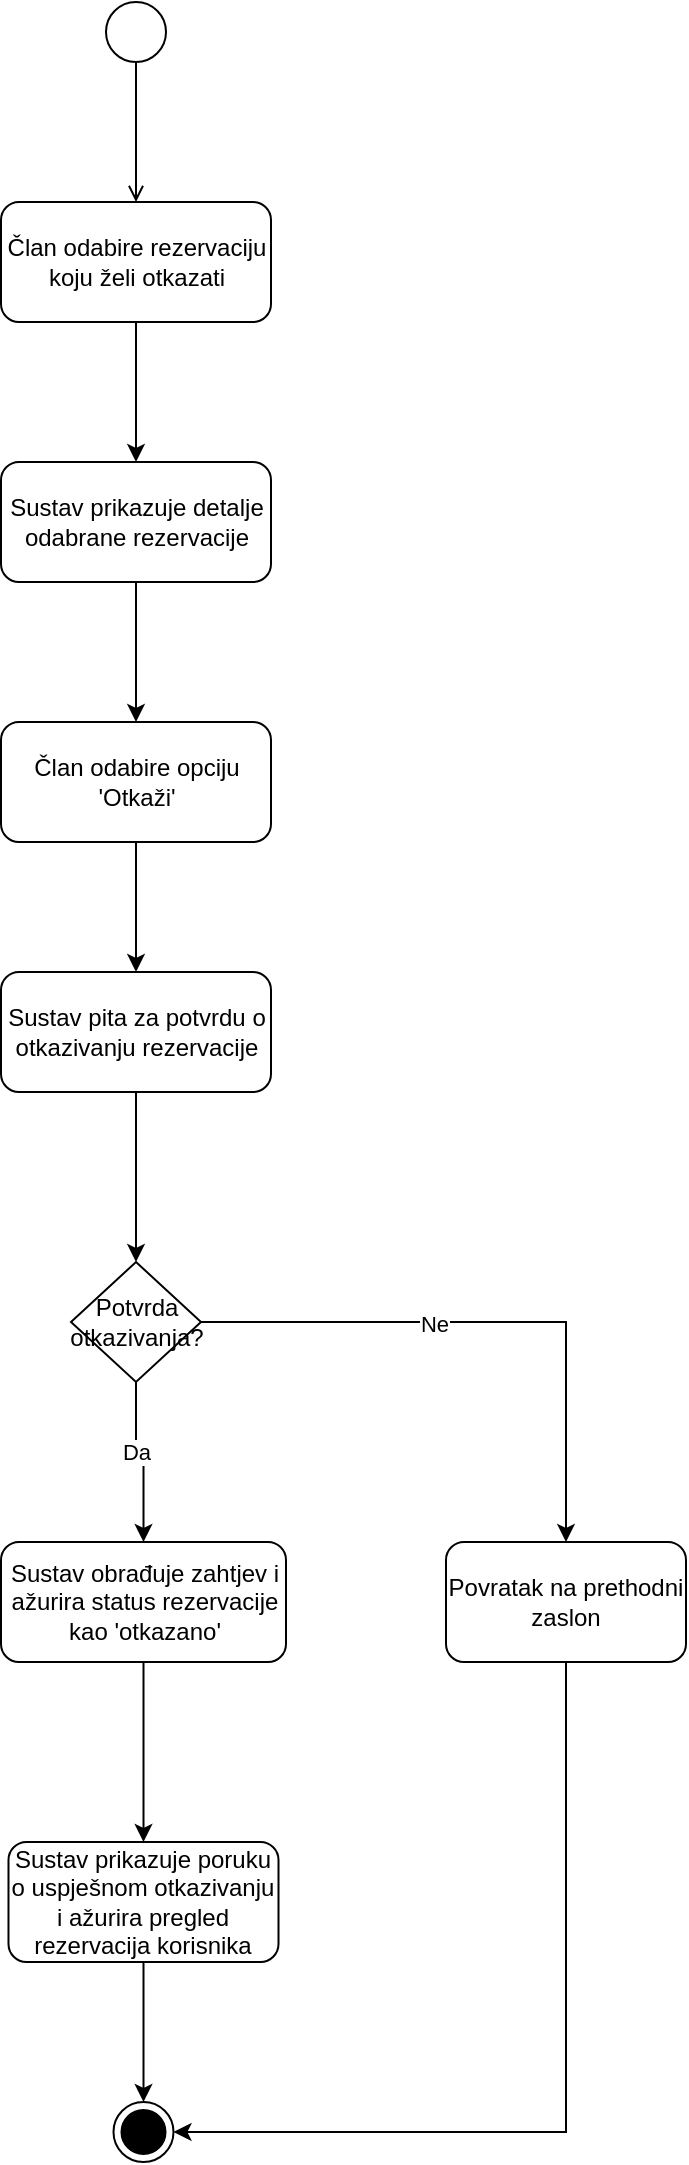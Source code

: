 <mxfile version="24.1.0" type="device">
  <diagram name="Page-1" id="xDaVeKamHTBnc9Jzc4uw">
    <mxGraphModel dx="1050" dy="621" grid="1" gridSize="10" guides="1" tooltips="1" connect="1" arrows="1" fold="1" page="1" pageScale="1" pageWidth="827" pageHeight="1169" math="0" shadow="0">
      <root>
        <mxCell id="0" />
        <mxCell id="1" parent="0" />
        <mxCell id="SZKvUdCPTvzaIEL8fsb9-1" value="" style="ellipse;html=1;" vertex="1" parent="1">
          <mxGeometry x="380" y="70" width="30" height="30" as="geometry" />
        </mxCell>
        <mxCell id="SZKvUdCPTvzaIEL8fsb9-2" value="" style="endArrow=open;html=1;rounded=0;align=center;verticalAlign=top;endFill=0;labelBackgroundColor=none;endSize=6;entryX=0.5;entryY=0;entryDx=0;entryDy=0;" edge="1" parent="1" source="SZKvUdCPTvzaIEL8fsb9-1" target="SZKvUdCPTvzaIEL8fsb9-4">
          <mxGeometry relative="1" as="geometry">
            <mxPoint x="395" y="160" as="targetPoint" />
          </mxGeometry>
        </mxCell>
        <mxCell id="SZKvUdCPTvzaIEL8fsb9-3" style="edgeStyle=orthogonalEdgeStyle;rounded=0;orthogonalLoop=1;jettySize=auto;html=1;exitX=0.5;exitY=1;exitDx=0;exitDy=0;entryX=0.5;entryY=0;entryDx=0;entryDy=0;" edge="1" parent="1" source="SZKvUdCPTvzaIEL8fsb9-4" target="SZKvUdCPTvzaIEL8fsb9-6">
          <mxGeometry relative="1" as="geometry">
            <mxPoint x="395" y="300" as="targetPoint" />
          </mxGeometry>
        </mxCell>
        <mxCell id="SZKvUdCPTvzaIEL8fsb9-4" value="Član odabire rezervaciju koju želi otkazati" style="rounded=1;whiteSpace=wrap;html=1;" vertex="1" parent="1">
          <mxGeometry x="327.5" y="170" width="135" height="60" as="geometry" />
        </mxCell>
        <mxCell id="SZKvUdCPTvzaIEL8fsb9-5" style="edgeStyle=orthogonalEdgeStyle;rounded=0;orthogonalLoop=1;jettySize=auto;html=1;exitX=0.5;exitY=1;exitDx=0;exitDy=0;entryX=0.5;entryY=0;entryDx=0;entryDy=0;" edge="1" parent="1" source="SZKvUdCPTvzaIEL8fsb9-6" target="SZKvUdCPTvzaIEL8fsb9-8">
          <mxGeometry relative="1" as="geometry" />
        </mxCell>
        <mxCell id="SZKvUdCPTvzaIEL8fsb9-6" value="Sustav prikazuje detalje odabrane rezervacije" style="rounded=1;whiteSpace=wrap;html=1;" vertex="1" parent="1">
          <mxGeometry x="327.5" y="300" width="135" height="60" as="geometry" />
        </mxCell>
        <mxCell id="SZKvUdCPTvzaIEL8fsb9-8" value="Član odabire opciju &#39;Otkaži&#39;" style="rounded=1;whiteSpace=wrap;html=1;" vertex="1" parent="1">
          <mxGeometry x="327.5" y="430" width="135" height="60" as="geometry" />
        </mxCell>
        <mxCell id="SZKvUdCPTvzaIEL8fsb9-9" style="edgeStyle=orthogonalEdgeStyle;rounded=0;orthogonalLoop=1;jettySize=auto;html=1;exitX=0.5;exitY=1;exitDx=0;exitDy=0;entryX=0.5;entryY=0;entryDx=0;entryDy=0;" edge="1" parent="1" source="SZKvUdCPTvzaIEL8fsb9-8" target="SZKvUdCPTvzaIEL8fsb9-12">
          <mxGeometry relative="1" as="geometry">
            <mxPoint x="395" y="620" as="sourcePoint" />
          </mxGeometry>
        </mxCell>
        <mxCell id="SZKvUdCPTvzaIEL8fsb9-11" style="edgeStyle=orthogonalEdgeStyle;rounded=0;orthogonalLoop=1;jettySize=auto;html=1;exitX=0.5;exitY=1;exitDx=0;exitDy=0;entryX=0.5;entryY=0;entryDx=0;entryDy=0;" edge="1" parent="1" source="SZKvUdCPTvzaIEL8fsb9-12" target="SZKvUdCPTvzaIEL8fsb9-16">
          <mxGeometry relative="1" as="geometry" />
        </mxCell>
        <mxCell id="SZKvUdCPTvzaIEL8fsb9-12" value="Sustav pita za potvrdu o otkazivanju rezervacije" style="rounded=1;whiteSpace=wrap;html=1;" vertex="1" parent="1">
          <mxGeometry x="327.5" y="555" width="135" height="60" as="geometry" />
        </mxCell>
        <mxCell id="SZKvUdCPTvzaIEL8fsb9-13" style="edgeStyle=orthogonalEdgeStyle;rounded=0;orthogonalLoop=1;jettySize=auto;html=1;exitX=1;exitY=0.5;exitDx=0;exitDy=0;" edge="1" parent="1" source="SZKvUdCPTvzaIEL8fsb9-16" target="SZKvUdCPTvzaIEL8fsb9-18">
          <mxGeometry relative="1" as="geometry" />
        </mxCell>
        <mxCell id="SZKvUdCPTvzaIEL8fsb9-14" value="Ne" style="edgeLabel;html=1;align=center;verticalAlign=middle;resizable=0;points=[];" vertex="1" connectable="0" parent="SZKvUdCPTvzaIEL8fsb9-13">
          <mxGeometry x="-0.205" y="-1" relative="1" as="geometry">
            <mxPoint as="offset" />
          </mxGeometry>
        </mxCell>
        <mxCell id="SZKvUdCPTvzaIEL8fsb9-15" style="edgeStyle=orthogonalEdgeStyle;rounded=0;orthogonalLoop=1;jettySize=auto;html=1;exitX=0.5;exitY=1;exitDx=0;exitDy=0;" edge="1" parent="1" source="SZKvUdCPTvzaIEL8fsb9-16" target="SZKvUdCPTvzaIEL8fsb9-21">
          <mxGeometry relative="1" as="geometry" />
        </mxCell>
        <mxCell id="SZKvUdCPTvzaIEL8fsb9-30" value="Da" style="edgeLabel;html=1;align=center;verticalAlign=middle;resizable=0;points=[];" vertex="1" connectable="0" parent="SZKvUdCPTvzaIEL8fsb9-15">
          <mxGeometry x="-0.175" relative="1" as="geometry">
            <mxPoint as="offset" />
          </mxGeometry>
        </mxCell>
        <mxCell id="SZKvUdCPTvzaIEL8fsb9-16" value="Potvrda otkazivanja?" style="rhombus;whiteSpace=wrap;html=1;" vertex="1" parent="1">
          <mxGeometry x="362.5" y="700" width="65" height="60" as="geometry" />
        </mxCell>
        <mxCell id="SZKvUdCPTvzaIEL8fsb9-17" style="edgeStyle=orthogonalEdgeStyle;rounded=0;orthogonalLoop=1;jettySize=auto;html=1;exitX=0.5;exitY=1;exitDx=0;exitDy=0;" edge="1" parent="1" source="SZKvUdCPTvzaIEL8fsb9-18" target="SZKvUdCPTvzaIEL8fsb9-19">
          <mxGeometry relative="1" as="geometry">
            <Array as="points">
              <mxPoint x="610" y="1135" />
            </Array>
          </mxGeometry>
        </mxCell>
        <mxCell id="SZKvUdCPTvzaIEL8fsb9-18" value="Povratak na prethodni zaslon" style="rounded=1;whiteSpace=wrap;html=1;" vertex="1" parent="1">
          <mxGeometry x="550" y="840" width="120" height="60" as="geometry" />
        </mxCell>
        <mxCell id="SZKvUdCPTvzaIEL8fsb9-19" value="" style="ellipse;html=1;shape=endState;fillColor=strokeColor;" vertex="1" parent="1">
          <mxGeometry x="383.75" y="1120" width="30" height="30" as="geometry" />
        </mxCell>
        <mxCell id="SZKvUdCPTvzaIEL8fsb9-31" style="edgeStyle=orthogonalEdgeStyle;rounded=0;orthogonalLoop=1;jettySize=auto;html=1;exitX=0.5;exitY=1;exitDx=0;exitDy=0;entryX=0.5;entryY=0;entryDx=0;entryDy=0;" edge="1" parent="1" source="SZKvUdCPTvzaIEL8fsb9-21" target="SZKvUdCPTvzaIEL8fsb9-29">
          <mxGeometry relative="1" as="geometry" />
        </mxCell>
        <mxCell id="SZKvUdCPTvzaIEL8fsb9-21" value="Sustav obrađuje zahtjev i ažurira status rezervacije kao &#39;otkazano&#39;" style="rounded=1;whiteSpace=wrap;html=1;" vertex="1" parent="1">
          <mxGeometry x="327.5" y="840" width="142.5" height="60" as="geometry" />
        </mxCell>
        <mxCell id="SZKvUdCPTvzaIEL8fsb9-28" style="edgeStyle=orthogonalEdgeStyle;rounded=0;orthogonalLoop=1;jettySize=auto;html=1;exitX=0.5;exitY=1;exitDx=0;exitDy=0;entryX=0.5;entryY=0;entryDx=0;entryDy=0;" edge="1" parent="1" source="SZKvUdCPTvzaIEL8fsb9-29" target="SZKvUdCPTvzaIEL8fsb9-19">
          <mxGeometry relative="1" as="geometry" />
        </mxCell>
        <mxCell id="SZKvUdCPTvzaIEL8fsb9-29" value="Sustav prikazuje poruku o uspješnom otkazivanju i ažurira pregled rezervacija korisnika" style="rounded=1;whiteSpace=wrap;html=1;" vertex="1" parent="1">
          <mxGeometry x="331.25" y="990" width="135" height="60" as="geometry" />
        </mxCell>
      </root>
    </mxGraphModel>
  </diagram>
</mxfile>

